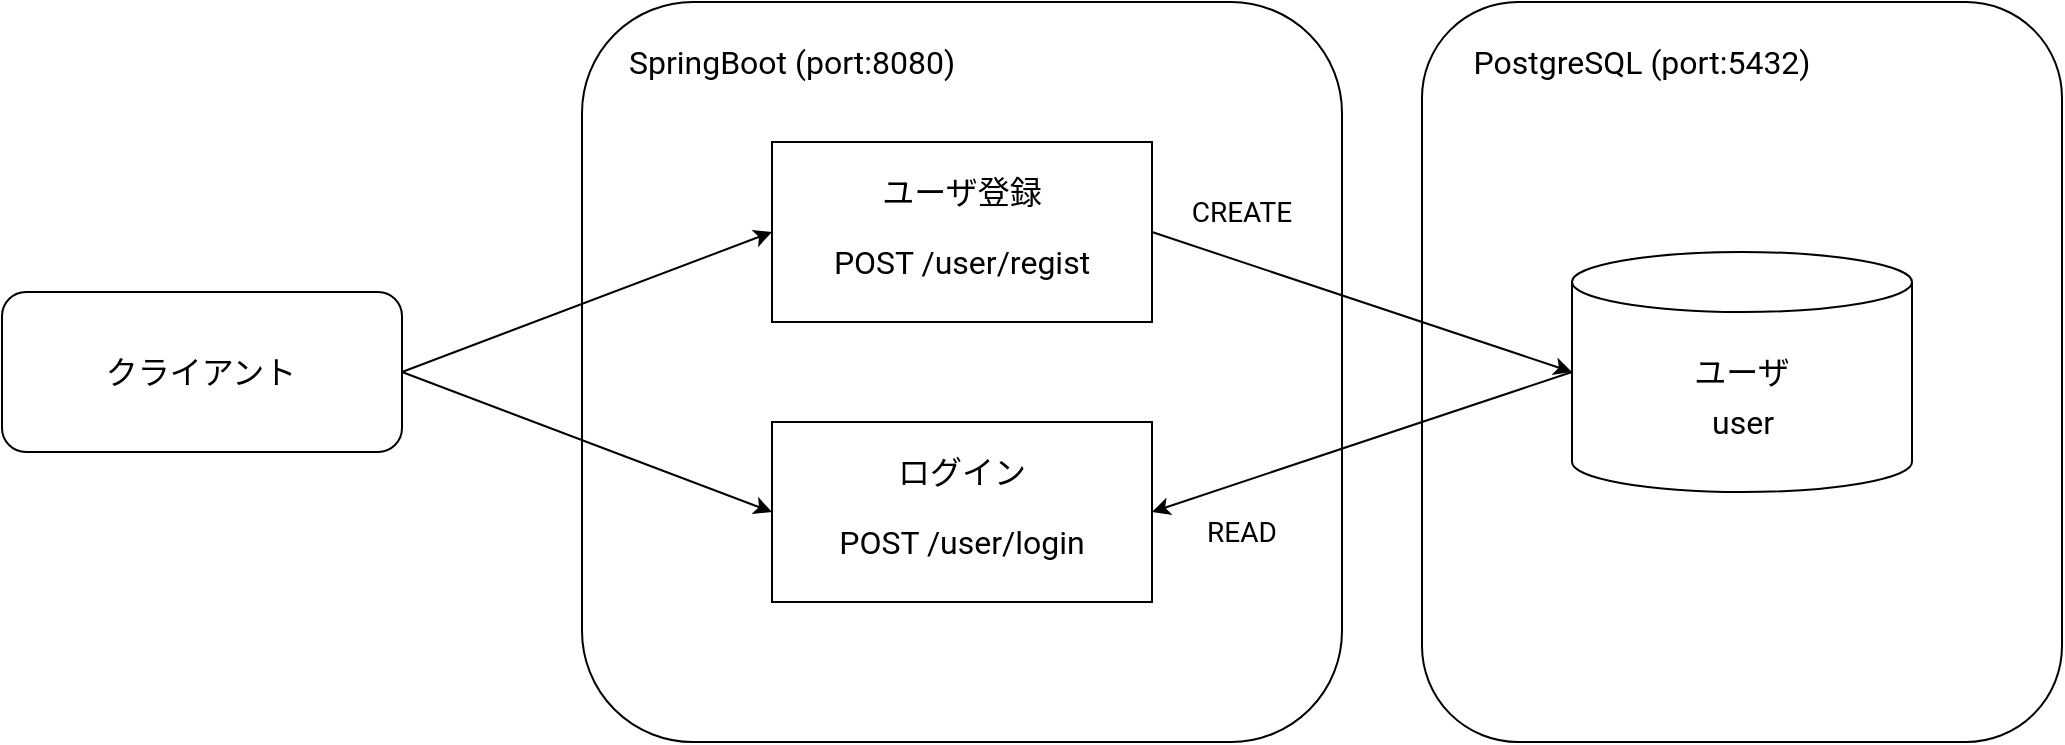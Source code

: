 <mxfile>
    <diagram id="cvK7-PKeTfHvnh3QORpb" name="ページ1">
        <mxGraphModel dx="1523" dy="654" grid="1" gridSize="10" guides="1" tooltips="1" connect="1" arrows="1" fold="1" page="1" pageScale="1" pageWidth="827" pageHeight="1169" math="0" shadow="0">
            <root>
                <mxCell id="0"/>
                <mxCell id="1" parent="0"/>
                <mxCell id="20" value="" style="group" vertex="1" connectable="0" parent="1">
                    <mxGeometry x="490" y="200" width="320" height="370" as="geometry"/>
                </mxCell>
                <mxCell id="13" value="" style="rounded=1;whiteSpace=wrap;html=1;" vertex="1" parent="20">
                    <mxGeometry width="320" height="370" as="geometry"/>
                </mxCell>
                <mxCell id="14" value="PostgreSQL (port:5432)" style="text;strokeColor=none;align=center;fillColor=none;html=1;verticalAlign=middle;whiteSpace=wrap;rounded=0;fontFamily=Roboto;fontSource=https%3A%2F%2Ffonts.googleapis.com%2Fcss%3Ffamily%3DRoboto;fontSize=16;" vertex="1" parent="20">
                    <mxGeometry x="20" y="10" width="180" height="40" as="geometry"/>
                </mxCell>
                <mxCell id="19" value="" style="group" vertex="1" connectable="0" parent="1">
                    <mxGeometry x="70" y="200" width="410" height="370" as="geometry"/>
                </mxCell>
                <mxCell id="2" value="" style="rounded=1;whiteSpace=wrap;html=1;" vertex="1" parent="19">
                    <mxGeometry width="380" height="370" as="geometry"/>
                </mxCell>
                <mxCell id="3" value="SpringBoot (port:8080)" style="text;strokeColor=none;align=center;fillColor=none;html=1;verticalAlign=middle;whiteSpace=wrap;rounded=0;fontFamily=Roboto;fontSource=https%3A%2F%2Ffonts.googleapis.com%2Fcss%3Ffamily%3DRoboto;fontSize=16;" vertex="1" parent="19">
                    <mxGeometry x="10" y="10" width="190" height="40" as="geometry"/>
                </mxCell>
                <mxCell id="27" value="CREATE" style="text;strokeColor=none;align=center;fillColor=none;html=1;verticalAlign=middle;whiteSpace=wrap;rounded=0;fontFamily=Roboto;fontSource=https%3A%2F%2Ffonts.googleapis.com%2Fcss%3Ffamily%3DRoboto;fontSize=14;" vertex="1" parent="19">
                    <mxGeometry x="290" y="90" width="80" height="30" as="geometry"/>
                </mxCell>
                <mxCell id="28" value="READ" style="text;strokeColor=none;align=center;fillColor=none;html=1;verticalAlign=middle;whiteSpace=wrap;rounded=0;fontFamily=Roboto;fontSource=https%3A%2F%2Ffonts.googleapis.com%2Fcss%3Ffamily%3DRoboto;fontSize=14;" vertex="1" parent="19">
                    <mxGeometry x="290" y="250" width="80" height="30" as="geometry"/>
                </mxCell>
                <mxCell id="8" value="" style="group;fillStyle=auto;" vertex="1" connectable="0" parent="1">
                    <mxGeometry x="165" y="270" width="190" height="90" as="geometry"/>
                </mxCell>
                <mxCell id="4" value="" style="rounded=0;whiteSpace=wrap;html=1;fontSize=16;" vertex="1" parent="8">
                    <mxGeometry width="190" height="90" as="geometry"/>
                </mxCell>
                <mxCell id="5" value="ユーザ登録" style="text;strokeColor=none;align=center;fillColor=none;html=1;verticalAlign=middle;whiteSpace=wrap;rounded=0;fontFamily=Noto Sans Japanese;fontSource=https%3A%2F%2Ffonts.googleapis.com%2Fcss%3Ffamily%3DNoto%2BSans%2BJapanese;fontSize=16;" vertex="1" parent="8">
                    <mxGeometry x="45" y="10" width="100" height="30" as="geometry"/>
                </mxCell>
                <mxCell id="6" value="POST /user/regist" style="text;strokeColor=none;align=center;fillColor=none;html=1;verticalAlign=middle;whiteSpace=wrap;rounded=0;fontFamily=Roboto;fontSource=https%3A%2F%2Ffonts.googleapis.com%2Fcss%3Ffamily%3DRoboto;fontSize=16;" vertex="1" parent="8">
                    <mxGeometry x="5" y="40" width="180" height="40" as="geometry"/>
                </mxCell>
                <mxCell id="9" value="" style="group" vertex="1" connectable="0" parent="1">
                    <mxGeometry x="165" y="410" width="190" height="90" as="geometry"/>
                </mxCell>
                <mxCell id="10" value="" style="rounded=0;whiteSpace=wrap;html=1;fontSize=16;" vertex="1" parent="9">
                    <mxGeometry width="190" height="90" as="geometry"/>
                </mxCell>
                <mxCell id="11" value="ログイン" style="text;strokeColor=none;align=center;fillColor=none;html=1;verticalAlign=middle;whiteSpace=wrap;rounded=0;fontFamily=Noto Sans Japanese;fontSource=https%3A%2F%2Ffonts.googleapis.com%2Fcss%3Ffamily%3DNoto%2BSans%2BJapanese;fontSize=16;" vertex="1" parent="9">
                    <mxGeometry x="45" y="10" width="100" height="30" as="geometry"/>
                </mxCell>
                <mxCell id="12" value="POST /user/login" style="text;strokeColor=none;align=center;fillColor=none;html=1;verticalAlign=middle;whiteSpace=wrap;rounded=0;fontFamily=Roboto;fontSource=https%3A%2F%2Ffonts.googleapis.com%2Fcss%3Ffamily%3DRoboto;fontSize=16;" vertex="1" parent="9">
                    <mxGeometry x="5" y="40" width="180" height="40" as="geometry"/>
                </mxCell>
                <mxCell id="18" value="" style="group" vertex="1" connectable="0" parent="1">
                    <mxGeometry x="565" y="325" width="170" height="120" as="geometry"/>
                </mxCell>
                <mxCell id="15" value="" style="shape=cylinder3;whiteSpace=wrap;html=1;boundedLbl=1;backgroundOutline=1;size=15;fontSize=16;" vertex="1" parent="18">
                    <mxGeometry width="170" height="120" as="geometry"/>
                </mxCell>
                <mxCell id="16" value="ユーザ" style="text;strokeColor=none;align=center;fillColor=none;html=1;verticalAlign=middle;whiteSpace=wrap;rounded=0;fontFamily=Noto Sans Japanese;fontSource=https%3A%2F%2Ffonts.googleapis.com%2Fcss%3Ffamily%3DNoto%2BSans%2BJapanese;fontSize=16;" vertex="1" parent="18">
                    <mxGeometry x="35" y="45" width="100" height="30" as="geometry"/>
                </mxCell>
                <mxCell id="17" value="user" style="text;strokeColor=none;align=center;fillColor=none;html=1;verticalAlign=middle;whiteSpace=wrap;rounded=0;fontFamily=Roboto;fontSource=https%3A%2F%2Ffonts.googleapis.com%2Fcss%3Ffamily%3DRoboto;fontSize=16;" vertex="1" parent="18">
                    <mxGeometry x="52.5" y="65" width="65" height="40" as="geometry"/>
                </mxCell>
                <mxCell id="21" value="" style="endArrow=classic;html=1;fontSize=16;exitX=1;exitY=0.5;exitDx=0;exitDy=0;entryX=0;entryY=0.5;entryDx=0;entryDy=0;entryPerimeter=0;" edge="1" parent="1" source="4" target="15">
                    <mxGeometry width="50" height="50" relative="1" as="geometry">
                        <mxPoint x="400" y="370" as="sourcePoint"/>
                        <mxPoint x="450" y="320" as="targetPoint"/>
                    </mxGeometry>
                </mxCell>
                <mxCell id="22" value="" style="endArrow=classic;html=1;fontSize=16;entryX=1;entryY=0.5;entryDx=0;entryDy=0;exitX=0;exitY=0.5;exitDx=0;exitDy=0;exitPerimeter=0;" edge="1" parent="1" source="15" target="10">
                    <mxGeometry width="50" height="50" relative="1" as="geometry">
                        <mxPoint x="560" y="390" as="sourcePoint"/>
                        <mxPoint x="575" y="395" as="targetPoint"/>
                    </mxGeometry>
                </mxCell>
                <mxCell id="24" value="" style="group" vertex="1" connectable="0" parent="1">
                    <mxGeometry x="-220" y="345" width="200" height="80" as="geometry"/>
                </mxCell>
                <mxCell id="25" value="" style="rounded=1;whiteSpace=wrap;html=1;" vertex="1" parent="24">
                    <mxGeometry width="200" height="80" as="geometry"/>
                </mxCell>
                <mxCell id="26" value="クライアント" style="text;strokeColor=none;align=center;fillColor=none;html=1;verticalAlign=middle;whiteSpace=wrap;rounded=0;fontFamily=Roboto;fontSource=https%3A%2F%2Ffonts.googleapis.com%2Fcss%3Ffamily%3DRoboto;fontSize=16;" vertex="1" parent="24">
                    <mxGeometry x="50.461" y="19.258" width="99.087" height="41.476" as="geometry"/>
                </mxCell>
                <mxCell id="30" value="" style="endArrow=classic;html=1;fontSize=16;exitX=1;exitY=0.5;exitDx=0;exitDy=0;entryX=0;entryY=0.5;entryDx=0;entryDy=0;" edge="1" parent="1" source="25" target="4">
                    <mxGeometry width="50" height="50" relative="1" as="geometry">
                        <mxPoint x="365" y="325" as="sourcePoint"/>
                        <mxPoint x="575" y="395" as="targetPoint"/>
                    </mxGeometry>
                </mxCell>
                <mxCell id="31" value="" style="endArrow=classic;html=1;fontSize=16;exitX=1;exitY=0.5;exitDx=0;exitDy=0;entryX=0;entryY=0.5;entryDx=0;entryDy=0;" edge="1" parent="1" source="25" target="10">
                    <mxGeometry width="50" height="50" relative="1" as="geometry">
                        <mxPoint x="-10" y="395" as="sourcePoint"/>
                        <mxPoint x="175" y="325" as="targetPoint"/>
                    </mxGeometry>
                </mxCell>
            </root>
        </mxGraphModel>
    </diagram>
</mxfile>